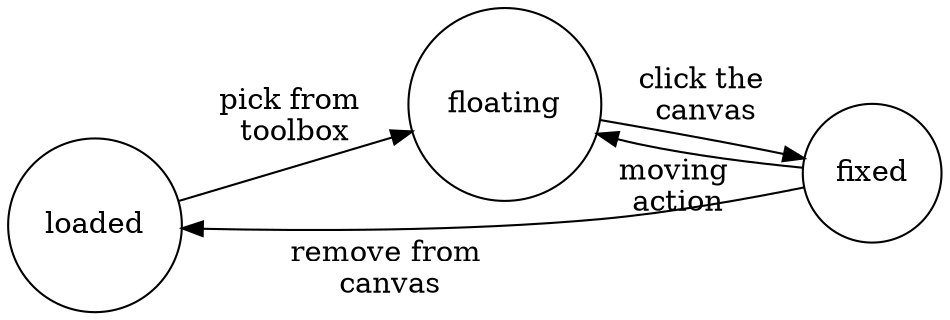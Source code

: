 digraph BlockFSM {
    rankdir=LR;
    size="8,5"

    node [shape = circle]; loaded;
    node [shape = circle]; floating;
    node [shape = circle]; fixed
    loaded->floating[label="pick from \ntoolbox"]
    floating->fixed[label="click the\n canvas"]
    fixed->loaded[headlabel="remove from\n canvas"
    labeldistance=10
    labelangle=350
    ]
    fixed->floating[headlabel="moving\n action", labeldistance=4.5, labelangle =340 , ]
}